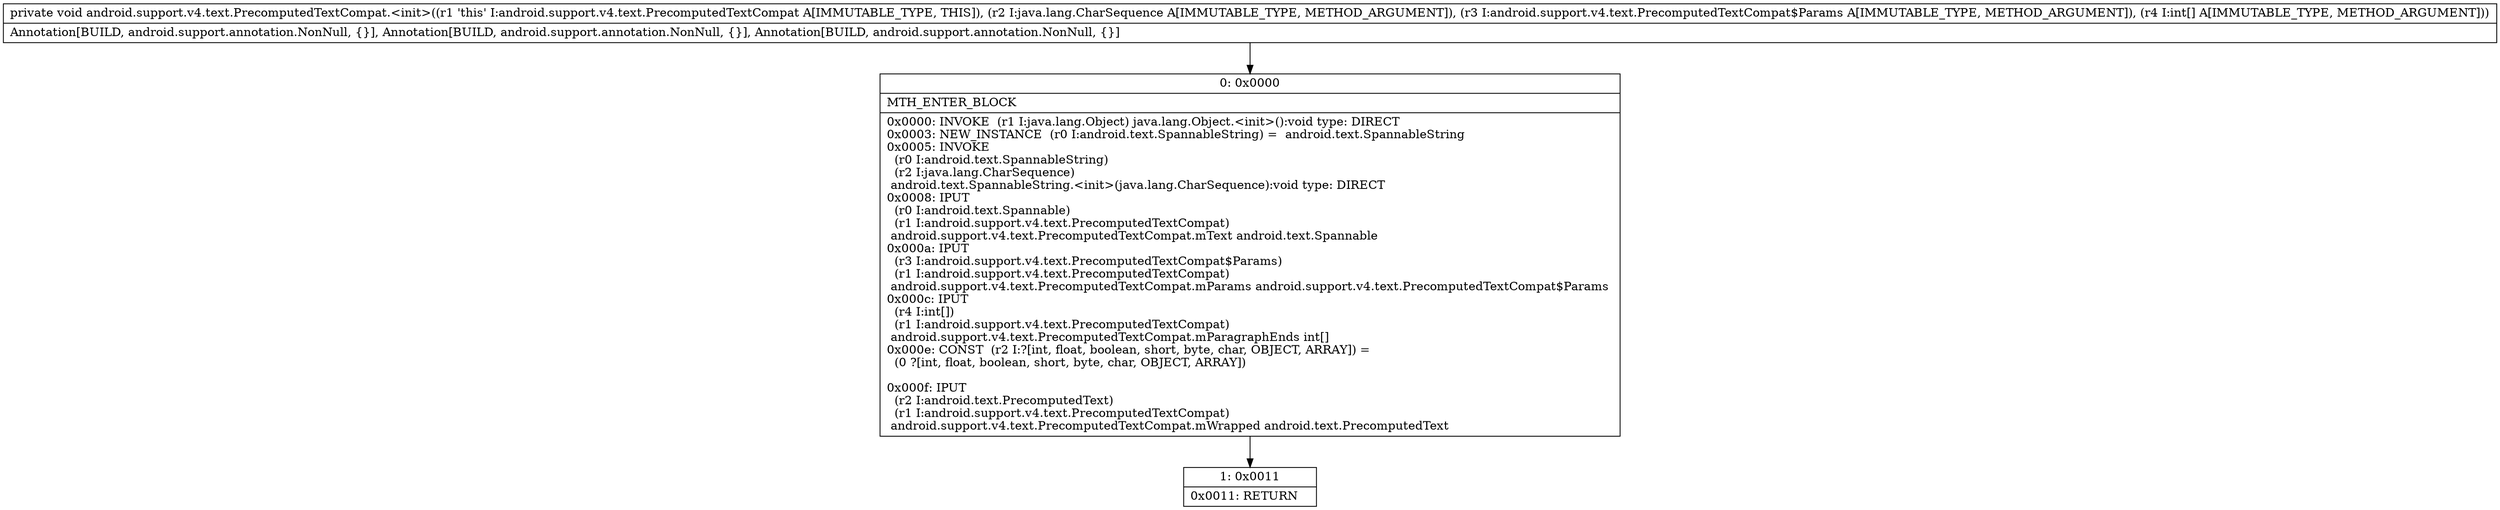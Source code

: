 digraph "CFG forandroid.support.v4.text.PrecomputedTextCompat.\<init\>(Ljava\/lang\/CharSequence;Landroid\/support\/v4\/text\/PrecomputedTextCompat$Params;[I)V" {
Node_0 [shape=record,label="{0\:\ 0x0000|MTH_ENTER_BLOCK\l|0x0000: INVOKE  (r1 I:java.lang.Object) java.lang.Object.\<init\>():void type: DIRECT \l0x0003: NEW_INSTANCE  (r0 I:android.text.SpannableString) =  android.text.SpannableString \l0x0005: INVOKE  \l  (r0 I:android.text.SpannableString)\l  (r2 I:java.lang.CharSequence)\l android.text.SpannableString.\<init\>(java.lang.CharSequence):void type: DIRECT \l0x0008: IPUT  \l  (r0 I:android.text.Spannable)\l  (r1 I:android.support.v4.text.PrecomputedTextCompat)\l android.support.v4.text.PrecomputedTextCompat.mText android.text.Spannable \l0x000a: IPUT  \l  (r3 I:android.support.v4.text.PrecomputedTextCompat$Params)\l  (r1 I:android.support.v4.text.PrecomputedTextCompat)\l android.support.v4.text.PrecomputedTextCompat.mParams android.support.v4.text.PrecomputedTextCompat$Params \l0x000c: IPUT  \l  (r4 I:int[])\l  (r1 I:android.support.v4.text.PrecomputedTextCompat)\l android.support.v4.text.PrecomputedTextCompat.mParagraphEnds int[] \l0x000e: CONST  (r2 I:?[int, float, boolean, short, byte, char, OBJECT, ARRAY]) = \l  (0 ?[int, float, boolean, short, byte, char, OBJECT, ARRAY])\l \l0x000f: IPUT  \l  (r2 I:android.text.PrecomputedText)\l  (r1 I:android.support.v4.text.PrecomputedTextCompat)\l android.support.v4.text.PrecomputedTextCompat.mWrapped android.text.PrecomputedText \l}"];
Node_1 [shape=record,label="{1\:\ 0x0011|0x0011: RETURN   \l}"];
MethodNode[shape=record,label="{private void android.support.v4.text.PrecomputedTextCompat.\<init\>((r1 'this' I:android.support.v4.text.PrecomputedTextCompat A[IMMUTABLE_TYPE, THIS]), (r2 I:java.lang.CharSequence A[IMMUTABLE_TYPE, METHOD_ARGUMENT]), (r3 I:android.support.v4.text.PrecomputedTextCompat$Params A[IMMUTABLE_TYPE, METHOD_ARGUMENT]), (r4 I:int[] A[IMMUTABLE_TYPE, METHOD_ARGUMENT]))  | Annotation[BUILD, android.support.annotation.NonNull, \{\}], Annotation[BUILD, android.support.annotation.NonNull, \{\}], Annotation[BUILD, android.support.annotation.NonNull, \{\}]\l}"];
MethodNode -> Node_0;
Node_0 -> Node_1;
}

